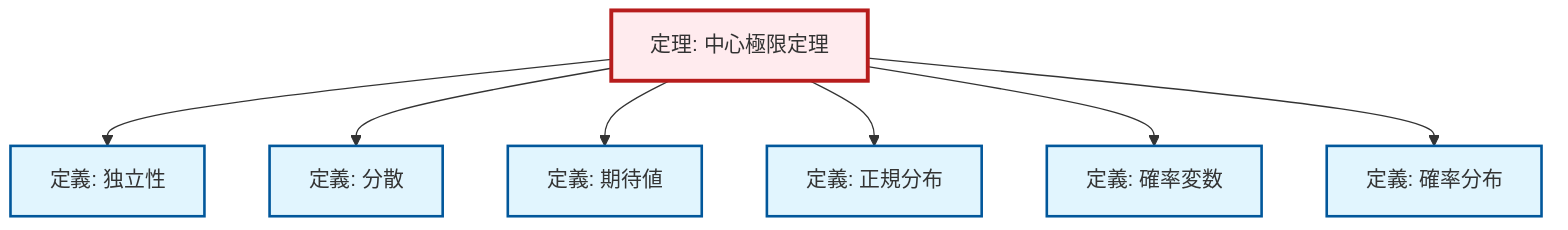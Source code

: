 graph TD
    classDef definition fill:#e1f5fe,stroke:#01579b,stroke-width:2px
    classDef theorem fill:#f3e5f5,stroke:#4a148c,stroke-width:2px
    classDef axiom fill:#fff3e0,stroke:#e65100,stroke-width:2px
    classDef example fill:#e8f5e9,stroke:#1b5e20,stroke-width:2px
    classDef current fill:#ffebee,stroke:#b71c1c,stroke-width:3px
    def-expectation["定義: 期待値"]:::definition
    thm-central-limit["定理: 中心極限定理"]:::theorem
    def-probability-distribution["定義: 確率分布"]:::definition
    def-independence["定義: 独立性"]:::definition
    def-random-variable["定義: 確率変数"]:::definition
    def-variance["定義: 分散"]:::definition
    def-normal-distribution["定義: 正規分布"]:::definition
    thm-central-limit --> def-independence
    thm-central-limit --> def-variance
    thm-central-limit --> def-expectation
    thm-central-limit --> def-normal-distribution
    thm-central-limit --> def-random-variable
    thm-central-limit --> def-probability-distribution
    class thm-central-limit current